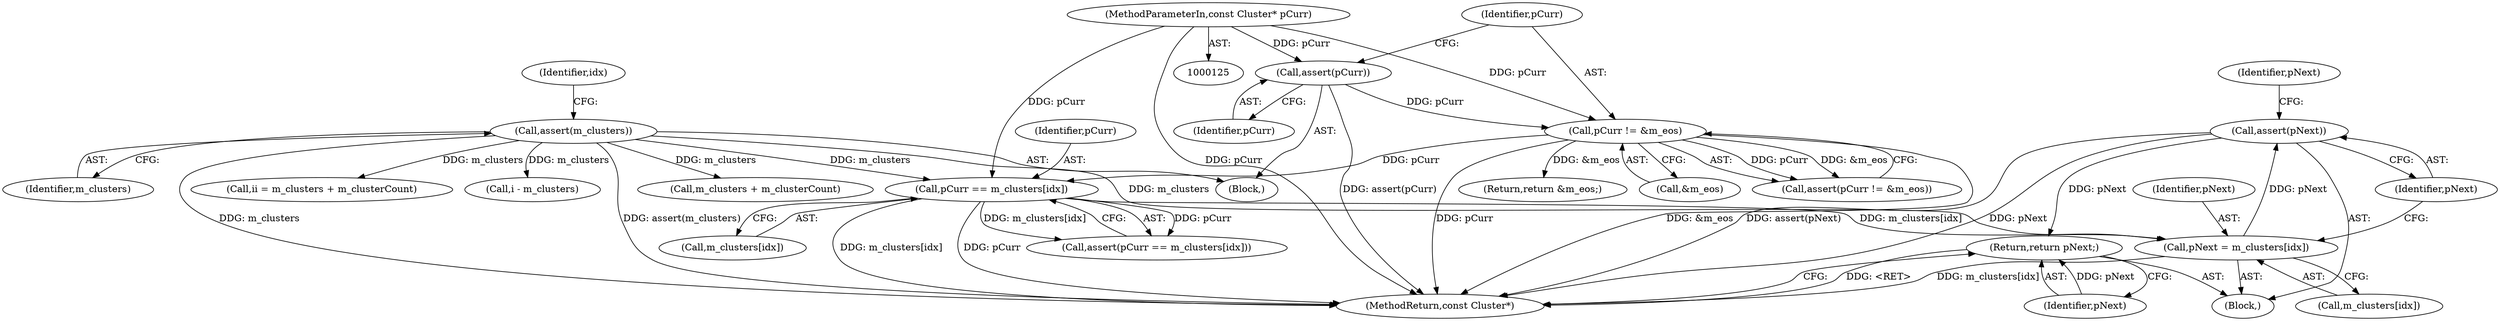 digraph "1_Android_04839626ed859623901ebd3a5fd483982186b59d_109@API" {
"1000176" [label="(Call,assert(pNext))"];
"1000171" [label="(Call,pNext = m_clusters[idx])"];
"1000157" [label="(Call,pCurr == m_clusters[idx])"];
"1000131" [label="(Call,pCurr != &m_eos)"];
"1000128" [label="(Call,assert(pCurr))"];
"1000126" [label="(MethodParameterIn,const Cluster* pCurr)"];
"1000135" [label="(Call,assert(m_clusters))"];
"1000190" [label="(Return,return pNext;)"];
"1000136" [label="(Identifier,m_clusters)"];
"1000126" [label="(MethodParameterIn,const Cluster* pCurr)"];
"1000171" [label="(Call,pNext = m_clusters[idx])"];
"1000135" [label="(Call,assert(m_clusters))"];
"1000176" [label="(Call,assert(pNext))"];
"1000181" [label="(Identifier,pNext)"];
"1000159" [label="(Call,m_clusters[idx])"];
"1000177" [label="(Identifier,pNext)"];
"1000133" [label="(Call,&m_eos)"];
"1000191" [label="(Identifier,pNext)"];
"1000158" [label="(Identifier,pCurr)"];
"1000129" [label="(Identifier,pCurr)"];
"1000433" [label="(Call,m_clusters + m_clusterCount)"];
"1000127" [label="(Block,)"];
"1000147" [label="(Block,)"];
"1000538" [label="(MethodReturn,const Cluster*)"];
"1000168" [label="(Return,return &m_eos;)"];
"1000131" [label="(Call,pCurr != &m_eos)"];
"1000139" [label="(Identifier,idx)"];
"1000128" [label="(Call,assert(pCurr))"];
"1000157" [label="(Call,pCurr == m_clusters[idx])"];
"1000190" [label="(Return,return pNext;)"];
"1000173" [label="(Call,m_clusters[idx])"];
"1000172" [label="(Identifier,pNext)"];
"1000156" [label="(Call,assert(pCurr == m_clusters[idx]))"];
"1000431" [label="(Call,ii = m_clusters + m_clusterCount)"];
"1000130" [label="(Call,assert(pCurr != &m_eos))"];
"1000132" [label="(Identifier,pCurr)"];
"1000518" [label="(Call,i - m_clusters)"];
"1000176" -> "1000147"  [label="AST: "];
"1000176" -> "1000177"  [label="CFG: "];
"1000177" -> "1000176"  [label="AST: "];
"1000181" -> "1000176"  [label="CFG: "];
"1000176" -> "1000538"  [label="DDG: assert(pNext)"];
"1000176" -> "1000538"  [label="DDG: pNext"];
"1000171" -> "1000176"  [label="DDG: pNext"];
"1000176" -> "1000190"  [label="DDG: pNext"];
"1000171" -> "1000147"  [label="AST: "];
"1000171" -> "1000173"  [label="CFG: "];
"1000172" -> "1000171"  [label="AST: "];
"1000173" -> "1000171"  [label="AST: "];
"1000177" -> "1000171"  [label="CFG: "];
"1000171" -> "1000538"  [label="DDG: m_clusters[idx]"];
"1000157" -> "1000171"  [label="DDG: m_clusters[idx]"];
"1000135" -> "1000171"  [label="DDG: m_clusters"];
"1000157" -> "1000156"  [label="AST: "];
"1000157" -> "1000159"  [label="CFG: "];
"1000158" -> "1000157"  [label="AST: "];
"1000159" -> "1000157"  [label="AST: "];
"1000156" -> "1000157"  [label="CFG: "];
"1000157" -> "1000538"  [label="DDG: m_clusters[idx]"];
"1000157" -> "1000538"  [label="DDG: pCurr"];
"1000157" -> "1000156"  [label="DDG: pCurr"];
"1000157" -> "1000156"  [label="DDG: m_clusters[idx]"];
"1000131" -> "1000157"  [label="DDG: pCurr"];
"1000126" -> "1000157"  [label="DDG: pCurr"];
"1000135" -> "1000157"  [label="DDG: m_clusters"];
"1000131" -> "1000130"  [label="AST: "];
"1000131" -> "1000133"  [label="CFG: "];
"1000132" -> "1000131"  [label="AST: "];
"1000133" -> "1000131"  [label="AST: "];
"1000130" -> "1000131"  [label="CFG: "];
"1000131" -> "1000538"  [label="DDG: pCurr"];
"1000131" -> "1000538"  [label="DDG: &m_eos"];
"1000131" -> "1000130"  [label="DDG: pCurr"];
"1000131" -> "1000130"  [label="DDG: &m_eos"];
"1000128" -> "1000131"  [label="DDG: pCurr"];
"1000126" -> "1000131"  [label="DDG: pCurr"];
"1000131" -> "1000168"  [label="DDG: &m_eos"];
"1000128" -> "1000127"  [label="AST: "];
"1000128" -> "1000129"  [label="CFG: "];
"1000129" -> "1000128"  [label="AST: "];
"1000132" -> "1000128"  [label="CFG: "];
"1000128" -> "1000538"  [label="DDG: assert(pCurr)"];
"1000126" -> "1000128"  [label="DDG: pCurr"];
"1000126" -> "1000125"  [label="AST: "];
"1000126" -> "1000538"  [label="DDG: pCurr"];
"1000135" -> "1000127"  [label="AST: "];
"1000135" -> "1000136"  [label="CFG: "];
"1000136" -> "1000135"  [label="AST: "];
"1000139" -> "1000135"  [label="CFG: "];
"1000135" -> "1000538"  [label="DDG: assert(m_clusters)"];
"1000135" -> "1000538"  [label="DDG: m_clusters"];
"1000135" -> "1000431"  [label="DDG: m_clusters"];
"1000135" -> "1000433"  [label="DDG: m_clusters"];
"1000135" -> "1000518"  [label="DDG: m_clusters"];
"1000190" -> "1000147"  [label="AST: "];
"1000190" -> "1000191"  [label="CFG: "];
"1000191" -> "1000190"  [label="AST: "];
"1000538" -> "1000190"  [label="CFG: "];
"1000190" -> "1000538"  [label="DDG: <RET>"];
"1000191" -> "1000190"  [label="DDG: pNext"];
}
